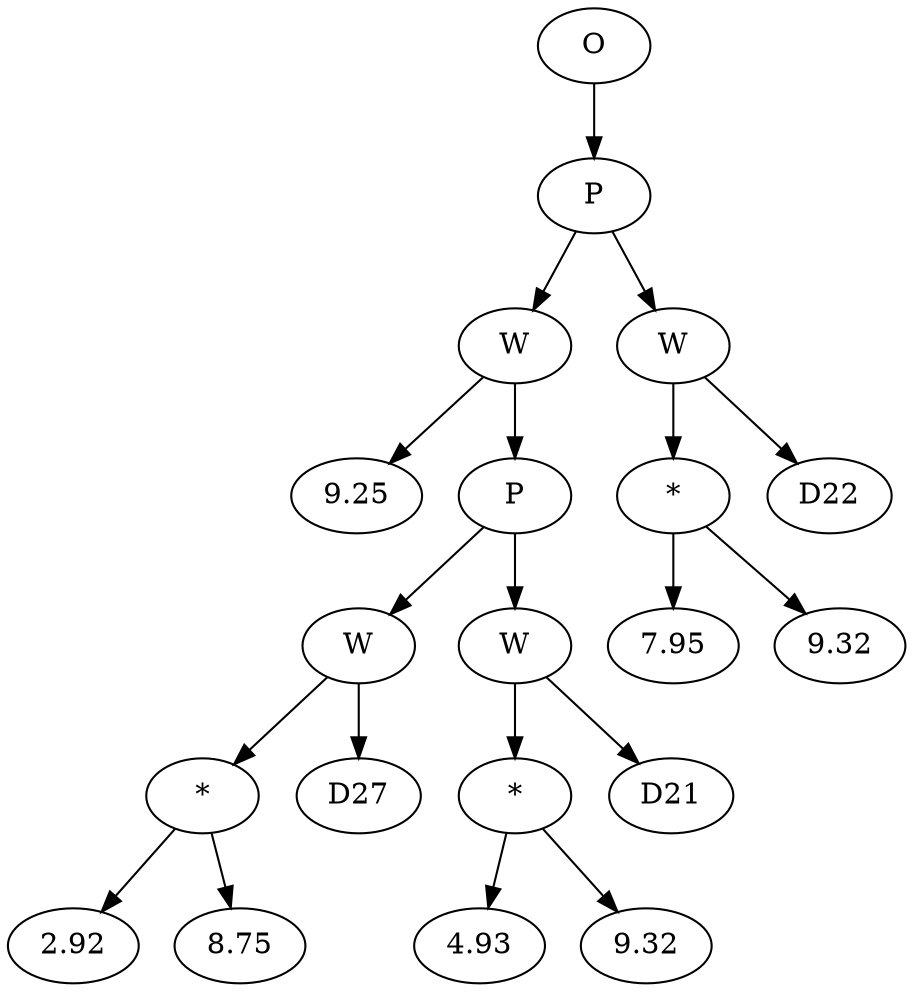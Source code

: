 // Tree
digraph {
	26180532 [label=O]
	26180533 [label=P]
	26180532 -> 26180533
	26180534 [label=W]
	26180533 -> 26180534
	26180535 [label=9.25]
	26180534 -> 26180535
	26180536 [label=P]
	26180534 -> 26180536
	26180537 [label=W]
	26180536 -> 26180537
	26180538 [label="*"]
	26180537 -> 26180538
	26180539 [label=2.92]
	26180538 -> 26180539
	26180540 [label=8.75]
	26180538 -> 26180540
	26180541 [label=D27]
	26180537 -> 26180541
	26180542 [label=W]
	26180536 -> 26180542
	26180543 [label="*"]
	26180542 -> 26180543
	26180544 [label=4.93]
	26180543 -> 26180544
	26180545 [label=9.32]
	26180543 -> 26180545
	26180546 [label=D21]
	26180542 -> 26180546
	26180547 [label=W]
	26180533 -> 26180547
	26180548 [label="*"]
	26180547 -> 26180548
	26180549 [label=7.95]
	26180548 -> 26180549
	26180550 [label=9.32]
	26180548 -> 26180550
	26180551 [label=D22]
	26180547 -> 26180551
}
